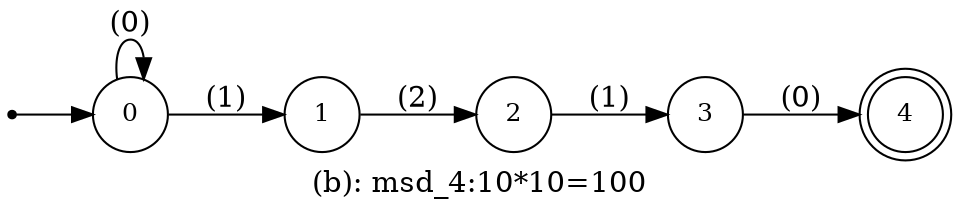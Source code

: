 digraph G {
label = "(b): msd_4:10*10=100";
rankdir = LR;
node [shape = circle, label="0", fontsize=12]0;
node [shape = circle, label="1", fontsize=12]1;
node [shape = circle, label="2", fontsize=12]2;
node [shape = circle, label="3", fontsize=12]3;
node [shape = doublecircle, label="4", fontsize=12]4;
node [shape = point ]; qi
qi ->0;
0 -> 0[ label = "(0)"];
0 -> 1[ label = "(1)"];
1 -> 2[ label = "(2)"];
2 -> 3[ label = "(1)"];
3 -> 4[ label = "(0)"];
}

